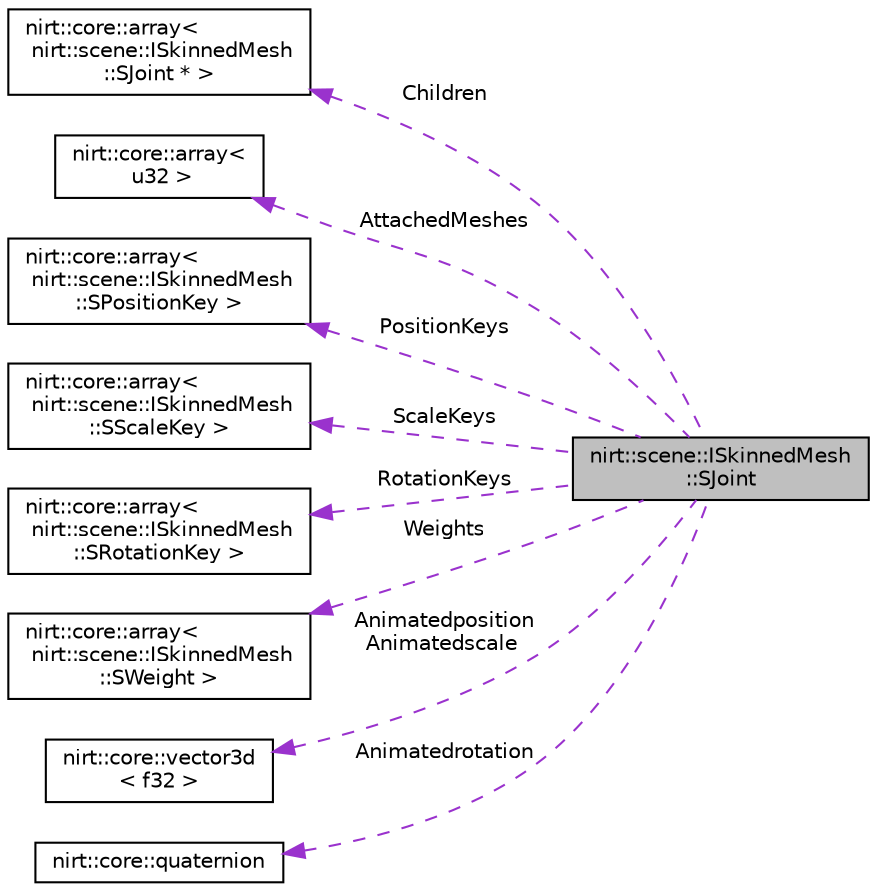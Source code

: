 digraph "nirt::scene::ISkinnedMesh::SJoint"
{
 // LATEX_PDF_SIZE
  edge [fontname="Helvetica",fontsize="10",labelfontname="Helvetica",labelfontsize="10"];
  node [fontname="Helvetica",fontsize="10",shape=record];
  rankdir="LR";
  Node1 [label="nirt::scene::ISkinnedMesh\l::SJoint",height=0.2,width=0.4,color="black", fillcolor="grey75", style="filled", fontcolor="black",tooltip="Joints."];
  Node2 -> Node1 [dir="back",color="darkorchid3",fontsize="10",style="dashed",label=" Children" ,fontname="Helvetica"];
  Node2 [label="nirt::core::array\<\l nirt::scene::ISkinnedMesh\l::SJoint * \>",height=0.2,width=0.4,color="black", fillcolor="white", style="filled",URL="$classnirt_1_1core_1_1array.html",tooltip=" "];
  Node3 -> Node1 [dir="back",color="darkorchid3",fontsize="10",style="dashed",label=" AttachedMeshes" ,fontname="Helvetica"];
  Node3 [label="nirt::core::array\<\l u32 \>",height=0.2,width=0.4,color="black", fillcolor="white", style="filled",URL="$classnirt_1_1core_1_1array.html",tooltip=" "];
  Node4 -> Node1 [dir="back",color="darkorchid3",fontsize="10",style="dashed",label=" PositionKeys" ,fontname="Helvetica"];
  Node4 [label="nirt::core::array\<\l nirt::scene::ISkinnedMesh\l::SPositionKey \>",height=0.2,width=0.4,color="black", fillcolor="white", style="filled",URL="$classnirt_1_1core_1_1array.html",tooltip=" "];
  Node5 -> Node1 [dir="back",color="darkorchid3",fontsize="10",style="dashed",label=" ScaleKeys" ,fontname="Helvetica"];
  Node5 [label="nirt::core::array\<\l nirt::scene::ISkinnedMesh\l::SScaleKey \>",height=0.2,width=0.4,color="black", fillcolor="white", style="filled",URL="$classnirt_1_1core_1_1array.html",tooltip=" "];
  Node6 -> Node1 [dir="back",color="darkorchid3",fontsize="10",style="dashed",label=" RotationKeys" ,fontname="Helvetica"];
  Node6 [label="nirt::core::array\<\l nirt::scene::ISkinnedMesh\l::SRotationKey \>",height=0.2,width=0.4,color="black", fillcolor="white", style="filled",URL="$classnirt_1_1core_1_1array.html",tooltip=" "];
  Node7 -> Node1 [dir="back",color="darkorchid3",fontsize="10",style="dashed",label=" Weights" ,fontname="Helvetica"];
  Node7 [label="nirt::core::array\<\l nirt::scene::ISkinnedMesh\l::SWeight \>",height=0.2,width=0.4,color="black", fillcolor="white", style="filled",URL="$classnirt_1_1core_1_1array.html",tooltip=" "];
  Node8 -> Node1 [dir="back",color="darkorchid3",fontsize="10",style="dashed",label=" Animatedposition\nAnimatedscale" ,fontname="Helvetica"];
  Node8 [label="nirt::core::vector3d\l\< f32 \>",height=0.2,width=0.4,color="black", fillcolor="white", style="filled",URL="$classnirt_1_1core_1_1vector3d.html",tooltip=" "];
  Node9 -> Node1 [dir="back",color="darkorchid3",fontsize="10",style="dashed",label=" Animatedrotation" ,fontname="Helvetica"];
  Node9 [label="nirt::core::quaternion",height=0.2,width=0.4,color="black", fillcolor="white", style="filled",URL="$classnirt_1_1core_1_1quaternion.html",tooltip="Quaternion class for representing rotations."];
}
